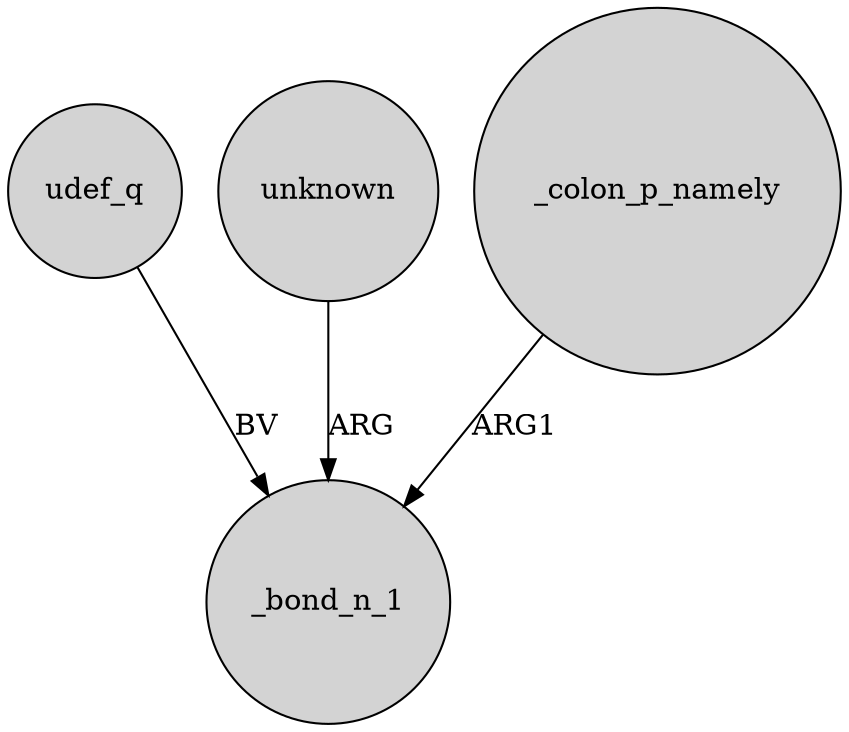 digraph {
	node [shape=circle style=filled]
	udef_q -> _bond_n_1 [label=BV]
	unknown -> _bond_n_1 [label=ARG]
	_colon_p_namely -> _bond_n_1 [label=ARG1]
}
